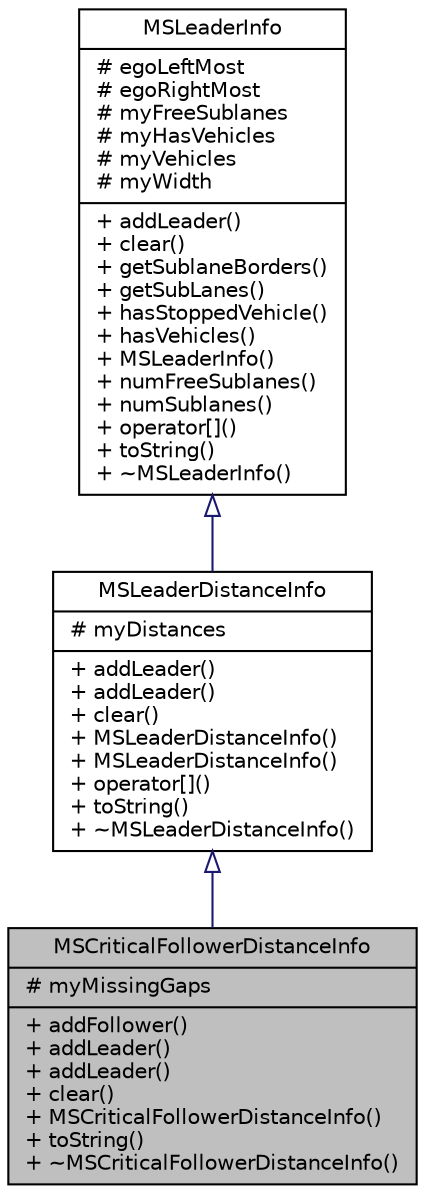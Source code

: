 digraph "MSCriticalFollowerDistanceInfo"
{
  edge [fontname="Helvetica",fontsize="10",labelfontname="Helvetica",labelfontsize="10"];
  node [fontname="Helvetica",fontsize="10",shape=record];
  Node0 [label="{MSCriticalFollowerDistanceInfo\n|# myMissingGaps\l|+ addFollower()\l+ addLeader()\l+ addLeader()\l+ clear()\l+ MSCriticalFollowerDistanceInfo()\l+ toString()\l+ ~MSCriticalFollowerDistanceInfo()\l}",height=0.2,width=0.4,color="black", fillcolor="grey75", style="filled", fontcolor="black"];
  Node1 -> Node0 [dir="back",color="midnightblue",fontsize="10",style="solid",arrowtail="onormal",fontname="Helvetica"];
  Node1 [label="{MSLeaderDistanceInfo\n|# myDistances\l|+ addLeader()\l+ addLeader()\l+ clear()\l+ MSLeaderDistanceInfo()\l+ MSLeaderDistanceInfo()\l+ operator[]()\l+ toString()\l+ ~MSLeaderDistanceInfo()\l}",height=0.2,width=0.4,color="black", fillcolor="white", style="filled",URL="$d4/d7b/class_m_s_leader_distance_info.html",tooltip="saves leader/follower vehicles and their distances relative to an ego vehicle "];
  Node2 -> Node1 [dir="back",color="midnightblue",fontsize="10",style="solid",arrowtail="onormal",fontname="Helvetica"];
  Node2 [label="{MSLeaderInfo\n|# egoLeftMost\l# egoRightMost\l# myFreeSublanes\l# myHasVehicles\l# myVehicles\l# myWidth\l|+ addLeader()\l+ clear()\l+ getSublaneBorders()\l+ getSubLanes()\l+ hasStoppedVehicle()\l+ hasVehicles()\l+ MSLeaderInfo()\l+ numFreeSublanes()\l+ numSublanes()\l+ operator[]()\l+ toString()\l+ ~MSLeaderInfo()\l}",height=0.2,width=0.4,color="black", fillcolor="white", style="filled",URL="$d2/dd2/class_m_s_leader_info.html"];
}
